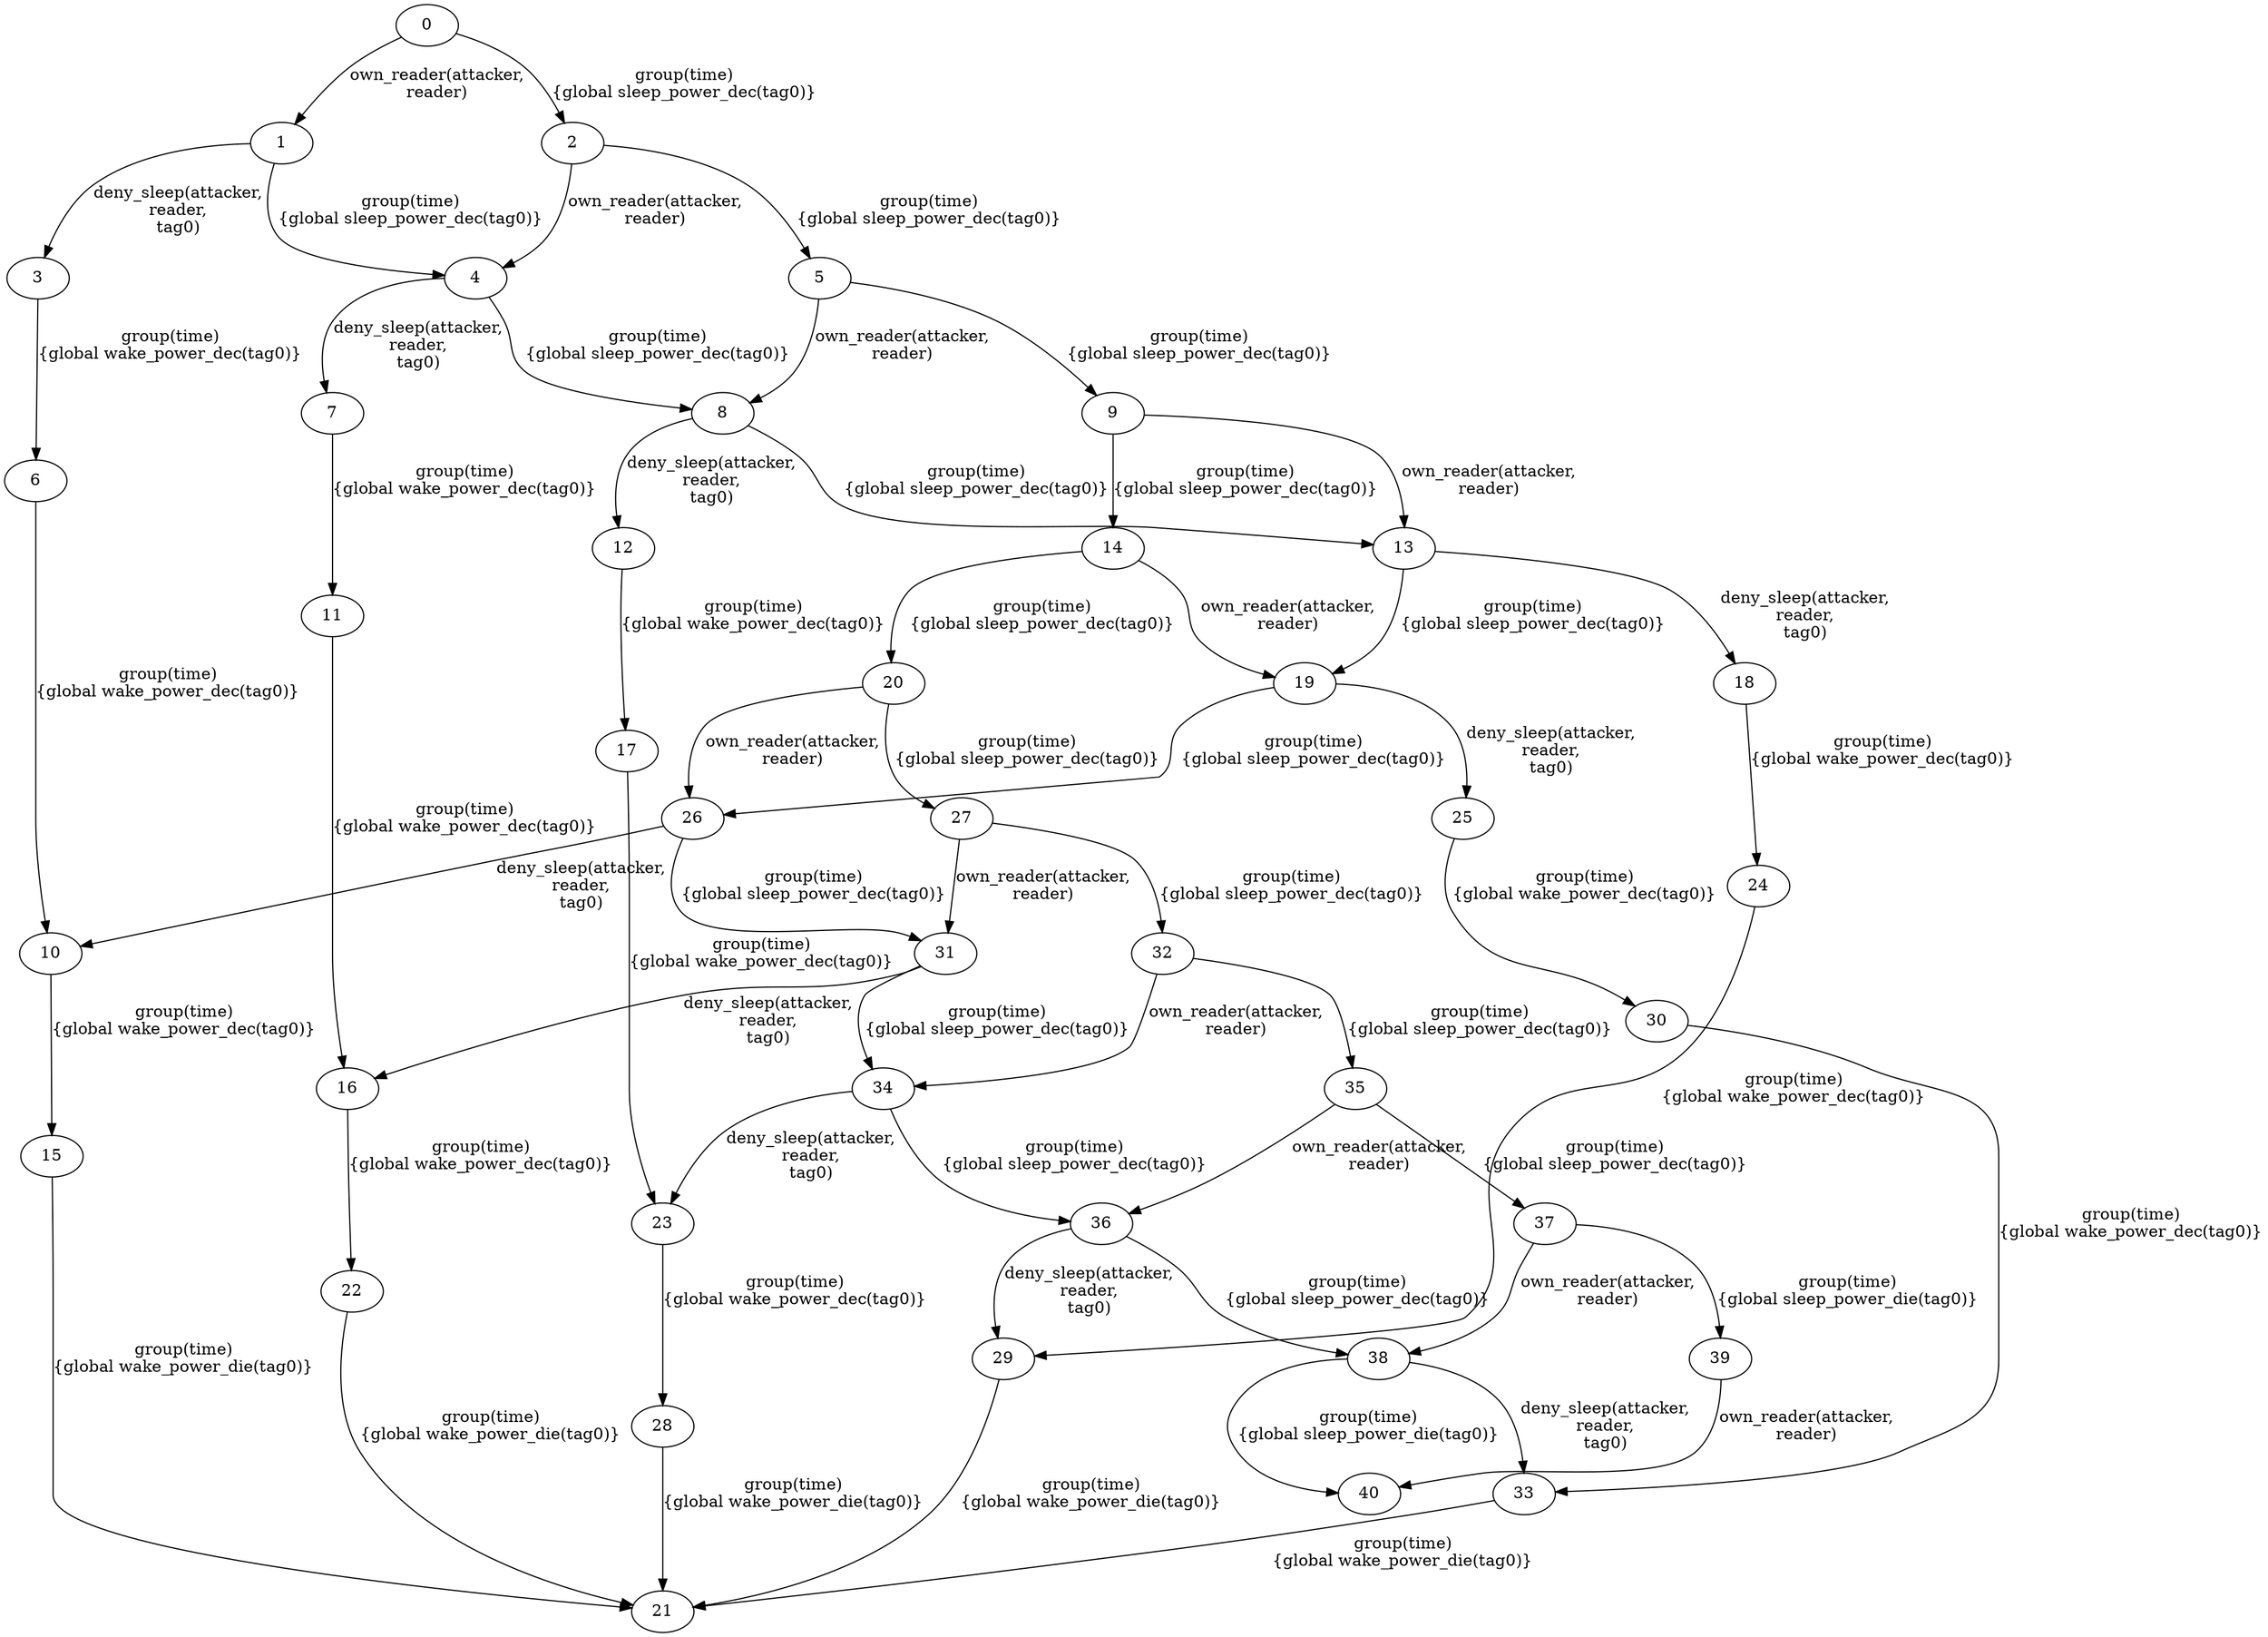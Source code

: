 digraph G {
"-1806382464" [state="(frozenset(['attacker', 'tag0', 'reader']), frozenset([('topology', 'attacker', 'reader', 'access_admin', True), ('quality', 'tag0', 'power', 80.0), ('quality', 'reader', 'status', 'up'), ('platform', 'tag0', 'h..Tag', ('h', '', 'Tag')), ('topology', 'reader', 'tag0', 'connected_rfid', True), ('quality', 'tag0', 'status', 'up'), ('topology', 'attacker', 'reader', 'connected_network', True), ('quality', 'tag0', 'mode', 'wake'), ('platform', 'reader', 'h..VulnerableReader', ('h', '', 'VulnerableReader'))]))", label=12];
879210547 [state="(frozenset(['attacker', 'tag0', 'reader']), frozenset([('quality', 'tag0', 'status', 'down'), ('quality', 'reader', 'status', 'up'), ('platform', 'tag0', 'h..Tag', ('h', '', 'Tag')), ('topology', 'reader', 'tag0', 'connected_rfid', True), ('topology', 'attacker', 'reader', 'connected_network', True), ('quality', 'tag0', 'power', 0.0), ('quality', 'tag0', 'mode', 'wake'), ('topology', 'attacker', 'reader', 'access_admin', True), ('platform', 'reader', 'h..VulnerableReader', ('h', '', 'VulnerableReader'))]))", label=21];
"-1583593854" [state="(frozenset(['attacker', 'tag0', 'reader']), frozenset([('topology', 'attacker', 'reader', 'access_admin', True), ('quality', 'reader', 'status', 'up'), ('platform', 'tag0', 'h..Tag', ('h', '', 'Tag')), ('topology', 'reader', 'tag0', 'connected_rfid', True), ('quality', 'tag0', 'status', 'up'), ('topology', 'attacker', 'reader', 'connected_network', True), ('quality', 'tag0', 'mode', 'wake'), ('platform', 'reader', 'h..VulnerableReader', ('h', '', 'VulnerableReader')), ('quality', 'tag0', 'power', 10.0)]))", label=33];
683756292 [state="(frozenset(['attacker', 'tag0', 'reader']), frozenset([('quality', 'tag0', 'power', 60.0), ('topology', 'attacker', 'reader', 'access_admin', True), ('quality', 'reader', 'status', 'up'), ('platform', 'tag0', 'h..Tag', ('h', '', 'Tag')), ('topology', 'reader', 'tag0', 'connected_rfid', True), ('quality', 'tag0', 'status', 'up'), ('topology', 'attacker', 'reader', 'connected_network', True), ('quality', 'tag0', 'mode', 'sleep'), ('platform', 'reader', 'h..VulnerableReader', ('h', '', 'VulnerableReader'))]))", label=19];
890857353 [state="(frozenset(['attacker', 'tag0', 'reader']), frozenset([('topology', 'attacker', 'reader', 'access_admin', True), ('quality', 'reader', 'status', 'up'), ('platform', 'tag0', 'h..Tag', ('h', '', 'Tag')), ('quality', 'tag0', 'power', 55.0), ('quality', 'tag0', 'status', 'up'), ('topology', 'reader', 'tag0', 'connected_rfid', True), ('topology', 'attacker', 'reader', 'connected_network', True), ('quality', 'tag0', 'mode', 'wake'), ('platform', 'reader', 'h..VulnerableReader', ('h', '', 'VulnerableReader'))]))", label=17];
737047050 [state="(frozenset(['attacker', 'tag0', 'reader']), frozenset([('topology', 'attacker', 'reader', 'access_admin', True), ('quality', 'reader', 'status', 'up'), ('platform', 'tag0', 'h..Tag', ('h', '', 'Tag')), ('topology', 'reader', 'tag0', 'connected_rfid', True), ('quality', 'tag0', 'status', 'up'), ('topology', 'attacker', 'reader', 'connected_network', True), ('quality', 'tag0', 'mode', 'sleep'), ('quality', 'tag0', 'power', 50.0), ('platform', 'reader', 'h..VulnerableReader', ('h', '', 'VulnerableReader'))]))", label=26];
"-1209004020" [state="(frozenset(['attacker', 'tag0', 'reader']), frozenset([('topology', 'attacker', 'reader', 'access_admin', True), ('quality', 'reader', 'status', 'up'), ('platform', 'tag0', 'h..Tag', ('h', '', 'Tag')), ('topology', 'reader', 'tag0', 'connected_rfid', True), ('quality', 'tag0', 'status', 'up'), ('topology', 'attacker', 'reader', 'connected_network', True), ('quality', 'tag0', 'mode', 'sleep'), ('quality', 'tag0', 'power', 100.0), ('platform', 'reader', 'h..VulnerableReader', ('h', '', 'VulnerableReader'))]))", label=1];
"-219311339" [state="(frozenset(['attacker', 'tag0', 'reader']), frozenset([('quality', 'reader', 'status', 'up'), ('platform', 'tag0', 'h..Tag', ('h', '', 'Tag')), ('topology', 'reader', 'tag0', 'connected_rfid', True), ('quality', 'tag0', 'status', 'up'), ('topology', 'attacker', 'reader', 'connected_network', True), ('quality', 'tag0', 'mode', 'sleep'), ('quality', 'tag0', 'power', 50.0), ('platform', 'reader', 'h..VulnerableReader', ('h', '', 'VulnerableReader'))]))", label=20];
1732217110 [state="(frozenset(['attacker', 'tag0', 'reader']), frozenset([('quality', 'tag0', 'power', 70.0), ('quality', 'reader', 'status', 'up'), ('platform', 'tag0', 'h..Tag', ('h', '', 'Tag')), ('topology', 'reader', 'tag0', 'connected_rfid', True), ('quality', 'tag0', 'status', 'up'), ('topology', 'attacker', 'reader', 'connected_network', True), ('quality', 'tag0', 'mode', 'wake'), ('topology', 'attacker', 'reader', 'access_admin', True), ('platform', 'reader', 'h..VulnerableReader', ('h', '', 'VulnerableReader'))]))", label=18];
"-2007320681" [state="(frozenset(['attacker', 'tag0', 'reader']), frozenset([('topology', 'attacker', 'reader', 'access_admin', True), ('quality', 'reader', 'status', 'up'), ('platform', 'tag0', 'h..Tag', ('h', '', 'Tag')), ('topology', 'reader', 'tag0', 'connected_rfid', True), ('quality', 'tag0', 'status', 'up'), ('quality', 'tag0', 'power', 5.0), ('topology', 'attacker', 'reader', 'connected_network', True), ('quality', 'tag0', 'mode', 'wake'), ('platform', 'reader', 'h..VulnerableReader', ('h', '', 'VulnerableReader'))]))", label=28];
358654852 [state="(frozenset(['attacker', 'tag0', 'reader']), frozenset([('quality', 'tag0', 'status', 'down'), ('quality', 'reader', 'status', 'up'), ('platform', 'tag0', 'h..Tag', ('h', '', 'Tag')), ('topology', 'reader', 'tag0', 'connected_rfid', True), ('topology', 'attacker', 'reader', 'connected_network', True), ('quality', 'tag0', 'power', 0.0), ('quality', 'tag0', 'mode', 'sleep'), ('platform', 'reader', 'h..VulnerableReader', ('h', '', 'VulnerableReader'))]))", label=39];
2097202459 [state="(frozenset(['attacker', 'tag0', 'reader']), frozenset([('quality', 'tag0', 'power', 20.0), ('platform', 'tag0', 'h..Tag', ('h', '', 'Tag')), ('topology', 'reader', 'tag0', 'connected_rfid', True), ('quality', 'tag0', 'status', 'up'), ('topology', 'attacker', 'reader', 'connected_network', True), ('quality', 'tag0', 'mode', 'sleep'), ('quality', 'reader', 'status', 'up'), ('platform', 'reader', 'h..VulnerableReader', ('h', '', 'VulnerableReader'))]))", label=35];
"-1513306340" [state="(frozenset(['attacker', 'tag0', 'reader']), frozenset([('topology', 'attacker', 'reader', 'access_admin', True), ('quality', 'reader', 'status', 'up'), ('platform', 'tag0', 'h..Tag', ('h', '', 'Tag')), ('topology', 'reader', 'tag0', 'connected_rfid', True), ('quality', 'tag0', 'status', 'up'), ('topology', 'attacker', 'reader', 'connected_network', True), ('quality', 'tag0', 'mode', 'sleep'), ('quality', 'tag0', 'power', 20.0), ('platform', 'reader', 'h..VulnerableReader', ('h', '', 'VulnerableReader'))]))", label=36];
839769373 [state="(frozenset(['attacker', 'tag0', 'reader']), frozenset([('topology', 'attacker', 'reader', 'access_admin', True), ('quality', 'reader', 'status', 'up'), ('platform', 'tag0', 'h..Tag', ('h', '', 'Tag')), ('topology', 'reader', 'tag0', 'connected_rfid', True), ('quality', 'tag0', 'status', 'up'), ('topology', 'attacker', 'reader', 'connected_network', True), ('platform', 'reader', 'h..VulnerableReader', ('h', '', 'VulnerableReader')), ('quality', 'tag0', 'mode', 'wake'), ('quality', 'tag0', 'power', 35.0)]))", label=30];
"-1012469217" [state="(frozenset(['attacker', 'tag0', 'reader']), frozenset([('topology', 'attacker', 'reader', 'access_admin', True), ('quality', 'tag0', 'power', 45.0), ('quality', 'reader', 'status', 'up'), ('platform', 'tag0', 'h..Tag', ('h', '', 'Tag')), ('topology', 'reader', 'tag0', 'connected_rfid', True), ('quality', 'tag0', 'status', 'up'), ('topology', 'attacker', 'reader', 'connected_network', True), ('quality', 'tag0', 'mode', 'wake'), ('platform', 'reader', 'h..VulnerableReader', ('h', '', 'VulnerableReader'))]))", label=24];
157463667 [state="(frozenset(['attacker', 'tag0', 'reader']), frozenset([('quality', 'tag0', 'status', 'down'), ('quality', 'reader', 'status', 'up'), ('platform', 'tag0', 'h..Tag', ('h', '', 'Tag')), ('topology', 'reader', 'tag0', 'connected_rfid', True), ('topology', 'attacker', 'reader', 'connected_network', True), ('quality', 'tag0', 'power', 0.0), ('quality', 'tag0', 'mode', 'sleep'), ('topology', 'attacker', 'reader', 'access_admin', True), ('platform', 'reader', 'h..VulnerableReader', ('h', '', 'VulnerableReader'))]))", label=40];
"-630009819" [state="(frozenset(['attacker', 'tag0', 'reader']), frozenset([('topology', 'attacker', 'reader', 'access_admin', True), ('quality', 'tag0', 'power', 75.0), ('quality', 'reader', 'status', 'up'), ('platform', 'tag0', 'h..Tag', ('h', '', 'Tag')), ('topology', 'reader', 'tag0', 'connected_rfid', True), ('quality', 'tag0', 'status', 'up'), ('topology', 'attacker', 'reader', 'connected_network', True), ('quality', 'tag0', 'mode', 'wake'), ('platform', 'reader', 'h..VulnerableReader', ('h', '', 'VulnerableReader'))]))", label=6];
1715260078 [state="(frozenset(['attacker', 'tag0', 'reader']), frozenset([('topology', 'attacker', 'reader', 'access_admin', True), ('quality', 'reader', 'status', 'up'), ('platform', 'tag0', 'h..Tag', ('h', '', 'Tag')), ('topology', 'reader', 'tag0', 'connected_rfid', True), ('quality', 'tag0', 'status', 'up'), ('topology', 'attacker', 'reader', 'connected_network', True), ('quality', 'tag0', 'power', 30.0), ('quality', 'tag0', 'mode', 'wake'), ('platform', 'reader', 'h..VulnerableReader', ('h', '', 'VulnerableReader'))]))", label=23];
621033905 [state="(frozenset(['attacker', 'tag0', 'reader']), frozenset([('quality', 'reader', 'status', 'up'), ('platform', 'tag0', 'h..Tag', ('h', '', 'Tag')), ('topology', 'reader', 'tag0', 'connected_rfid', True), ('quality', 'tag0', 'status', 'up'), ('topology', 'attacker', 'reader', 'connected_network', True), ('quality', 'tag0', 'power', 30.0), ('quality', 'tag0', 'mode', 'sleep'), ('platform', 'reader', 'h..VulnerableReader', ('h', '', 'VulnerableReader'))]))", label=32];
2139431602 [state="(frozenset(['attacker', 'tag0', 'reader']), frozenset([('topology', 'attacker', 'reader', 'access_admin', True), ('quality', 'reader', 'status', 'up'), ('platform', 'tag0', 'h..Tag', ('h', '', 'Tag')), ('topology', 'reader', 'tag0', 'connected_rfid', True), ('quality', 'tag0', 'status', 'up'), ('quality', 'tag0', 'power', 90.0), ('topology', 'attacker', 'reader', 'connected_network', True), ('quality', 'tag0', 'mode', 'sleep'), ('platform', 'reader', 'h..VulnerableReader', ('h', '', 'VulnerableReader'))]))", label=4];
2016669107 [state="(frozenset(['attacker', 'tag0', 'reader']), frozenset([('topology', 'attacker', 'reader', 'access_admin', True), ('quality', 'reader', 'status', 'up'), ('platform', 'tag0', 'h..Tag', ('h', '', 'Tag')), ('topology', 'reader', 'tag0', 'connected_rfid', True), ('quality', 'tag0', 'status', 'up'), ('topology', 'attacker', 'reader', 'connected_network', True), ('quality', 'tag0', 'power', 25.0), ('quality', 'tag0', 'mode', 'wake'), ('platform', 'reader', 'h..VulnerableReader', ('h', '', 'VulnerableReader'))]))", label=15];
1976737848 [state="(frozenset(['attacker', 'tag0', 'reader']), frozenset([('topology', 'attacker', 'reader', 'access_admin', True), ('quality', 'reader', 'status', 'up'), ('platform', 'tag0', 'h..Tag', ('h', '', 'Tag')), ('quality', 'tag0', 'power', 40.0), ('quality', 'tag0', 'status', 'up'), ('topology', 'reader', 'tag0', 'connected_rfid', True), ('topology', 'attacker', 'reader', 'connected_network', True), ('quality', 'tag0', 'mode', 'wake'), ('platform', 'reader', 'h..VulnerableReader', ('h', '', 'VulnerableReader'))]))", label=16];
"-1992133185" [state="(frozenset(['attacker', 'tag0', 'reader']), frozenset([('quality', 'reader', 'status', 'up'), ('platform', 'tag0', 'h..Tag', ('h', '', 'Tag')), ('quality', 'tag0', 'power', 40.0), ('quality', 'tag0', 'status', 'up'), ('topology', 'reader', 'tag0', 'connected_rfid', True), ('topology', 'attacker', 'reader', 'connected_network', True), ('quality', 'tag0', 'mode', 'sleep'), ('platform', 'reader', 'h..VulnerableReader', ('h', '', 'VulnerableReader'))]))", label=27];
572264256 [state="(frozenset(['attacker', 'tag0', 'reader']), frozenset([('topology', 'attacker', 'reader', 'access_admin', True), ('quality', 'tag0', 'power', 80.0), ('quality', 'reader', 'status', 'up'), ('platform', 'tag0', 'h..Tag', ('h', '', 'Tag')), ('topology', 'reader', 'tag0', 'connected_rfid', True), ('quality', 'tag0', 'status', 'up'), ('topology', 'attacker', 'reader', 'connected_network', True), ('quality', 'tag0', 'mode', 'sleep'), ('platform', 'reader', 'h..VulnerableReader', ('h', '', 'VulnerableReader'))]))", label=8];
1381881282 [state="(frozenset(['attacker', 'tag0', 'reader']), frozenset([('topology', 'attacker', 'reader', 'access_admin', True), ('quality', 'reader', 'status', 'up'), ('platform', 'tag0', 'h..Tag', ('h', '', 'Tag')), ('topology', 'reader', 'tag0', 'connected_rfid', True), ('quality', 'tag0', 'status', 'up'), ('topology', 'attacker', 'reader', 'connected_network', True), ('quality', 'tag0', 'mode', 'sleep'), ('platform', 'reader', 'h..VulnerableReader', ('h', '', 'VulnerableReader')), ('quality', 'tag0', 'power', 10.0)]))", label=38];
1761415748 [state="(frozenset(['attacker', 'tag0', 'reader']), frozenset([('quality', 'tag0', 'power', 60.0), ('topology', 'attacker', 'reader', 'access_admin', True), ('quality', 'reader', 'status', 'up'), ('platform', 'tag0', 'h..Tag', ('h', '', 'Tag')), ('topology', 'reader', 'tag0', 'connected_rfid', True), ('quality', 'tag0', 'status', 'up'), ('topology', 'attacker', 'reader', 'connected_network', True), ('quality', 'tag0', 'mode', 'wake'), ('platform', 'reader', 'h..VulnerableReader', ('h', '', 'VulnerableReader'))]))", label=25];
74121673 [state="(frozenset(['attacker', 'tag0', 'reader']), frozenset([('platform', 'tag0', 'h..Tag', ('h', '', 'Tag')), ('quality', 'reader', 'status', 'up'), ('quality', 'tag0', 'power', 70.0), ('topology', 'reader', 'tag0', 'connected_rfid', True), ('quality', 'tag0', 'status', 'up'), ('topology', 'attacker', 'reader', 'connected_network', True), ('quality', 'tag0', 'mode', 'sleep'), ('platform', 'reader', 'h..VulnerableReader', ('h', '', 'VulnerableReader'))]))", label=9];
"-1063580086" [state="(frozenset(['attacker', 'tag0', 'reader']), frozenset([('topology', 'attacker', 'reader', 'access_admin', True), ('quality', 'reader', 'status', 'up'), ('platform', 'tag0', 'h..Tag', ('h', '', 'Tag')), ('topology', 'reader', 'tag0', 'connected_rfid', True), ('quality', 'tag0', 'status', 'up'), ('topology', 'attacker', 'reader', 'connected_network', True), ('quality', 'tag0', 'mode', 'wake'), ('quality', 'tag0', 'power', 50.0), ('platform', 'reader', 'h..VulnerableReader', ('h', '', 'VulnerableReader'))]))", label=10];
"-812274484" [state="(frozenset(['attacker', 'tag0', 'reader']), frozenset([('topology', 'attacker', 'reader', 'access_admin', True), ('quality', 'reader', 'status', 'up'), ('platform', 'tag0', 'h..Tag', ('h', '', 'Tag')), ('topology', 'reader', 'tag0', 'connected_rfid', True), ('quality', 'tag0', 'status', 'up'), ('topology', 'attacker', 'reader', 'connected_network', True), ('quality', 'tag0', 'mode', 'wake'), ('quality', 'tag0', 'power', 100.0), ('platform', 'reader', 'h..VulnerableReader', ('h', '', 'VulnerableReader'))]))", label=3];
"-59873962" [state="(frozenset(['attacker', 'tag0', 'reader']), frozenset([('quality', 'tag0', 'power', 70.0), ('quality', 'reader', 'status', 'up'), ('platform', 'tag0', 'h..Tag', ('h', '', 'Tag')), ('topology', 'reader', 'tag0', 'connected_rfid', True), ('quality', 'tag0', 'status', 'up'), ('topology', 'attacker', 'reader', 'connected_network', True), ('quality', 'tag0', 'mode', 'sleep'), ('topology', 'attacker', 'reader', 'access_admin', True), ('platform', 'reader', 'h..VulnerableReader', ('h', '', 'VulnerableReader'))]))", label=13];
"-509309605" [state="(frozenset(['attacker', 'tag0', 'reader']), frozenset([('topology', 'attacker', 'reader', 'access_admin', True), ('quality', 'reader', 'status', 'up'), ('platform', 'tag0', 'h..Tag', ('h', '', 'Tag')), ('quality', 'tag0', 'power', 65.0), ('topology', 'reader', 'tag0', 'connected_rfid', True), ('quality', 'tag0', 'status', 'up'), ('topology', 'attacker', 'reader', 'connected_network', True), ('quality', 'tag0', 'mode', 'wake'), ('platform', 'reader', 'h..VulnerableReader', ('h', '', 'VulnerableReader'))]))", label=11];
851457756 [state="(frozenset(['attacker', 'tag0', 'reader']), frozenset([('topology', 'attacker', 'reader', 'access_admin', True), ('quality', 'reader', 'status', 'up'), ('platform', 'tag0', 'h..Tag', ('h', '', 'Tag')), ('topology', 'reader', 'tag0', 'connected_rfid', True), ('quality', 'tag0', 'status', 'up'), ('topology', 'attacker', 'reader', 'connected_network', True), ('quality', 'tag0', 'mode', 'wake'), ('quality', 'tag0', 'power', 20.0), ('platform', 'reader', 'h..VulnerableReader', ('h', '', 'VulnerableReader'))]))", label=29];
"-1608548515" [state="(frozenset(['attacker', 'tag0', 'reader']), frozenset([('quality', 'reader', 'status', 'up'), ('platform', 'tag0', 'h..Tag', ('h', '', 'Tag')), ('topology', 'reader', 'tag0', 'connected_rfid', True), ('quality', 'tag0', 'status', 'up'), ('topology', 'attacker', 'reader', 'connected_network', True), ('quality', 'tag0', 'mode', 'sleep'), ('platform', 'reader', 'h..VulnerableReader', ('h', '', 'VulnerableReader')), ('quality', 'tag0', 'power', 10.0)]))", label=37];
"-388973215" [state="(frozenset(['attacker', 'tag0', 'reader']), frozenset([('topology', 'attacker', 'reader', 'access_admin', True), ('quality', 'reader', 'status', 'up'), ('platform', 'tag0', 'h..Tag', ('h', '', 'Tag')), ('topology', 'reader', 'tag0', 'connected_rfid', True), ('quality', 'tag0', 'status', 'up'), ('topology', 'attacker', 'reader', 'connected_network', True), ('quality', 'tag0', 'mode', 'wake'), ('quality', 'tag0', 'power', 15.0), ('platform', 'reader', 'h..VulnerableReader', ('h', '', 'VulnerableReader'))]))", label=22];
1652839651 [state="(frozenset(['attacker', 'tag0', 'reader']), frozenset([('quality', 'reader', 'status', 'up'), ('platform', 'tag0', 'h..Tag', ('h', '', 'Tag')), ('quality', 'tag0', 'status', 'up'), ('quality', 'tag0', 'mode', 'sleep'), ('quality', 'tag0', 'power', 100.0), ('topology', 'reader', 'tag0', 'connected_rfid'), ('platform', 'reader', 'h..VulnerableReader', ('h', '', 'VulnerableReader')), ('topology', 'attacker', 'reader', 'connected_network')]))", label=0];
"-2107861395" [state="(frozenset(['attacker', 'tag0', 'reader']), frozenset([('quality', 'reader', 'status', 'up'), ('platform', 'tag0', 'h..Tag', ('h', '', 'Tag')), ('topology', 'reader', 'tag0', 'connected_rfid', True), ('quality', 'tag0', 'status', 'up'), ('quality', 'tag0', 'power', 90.0), ('topology', 'attacker', 'reader', 'connected_network', True), ('quality', 'tag0', 'mode', 'sleep'), ('platform', 'reader', 'h..VulnerableReader', ('h', '', 'VulnerableReader'))]))", label=2];
92552046 [state="(frozenset(['attacker', 'tag0', 'reader']), frozenset([('topology', 'attacker', 'reader', 'access_admin', True), ('quality', 'reader', 'status', 'up'), ('platform', 'tag0', 'h..Tag', ('h', '', 'Tag')), ('topology', 'reader', 'tag0', 'connected_rfid', True), ('quality', 'tag0', 'status', 'up'), ('topology', 'attacker', 'reader', 'connected_network', True), ('quality', 'tag0', 'power', 30.0), ('quality', 'tag0', 'mode', 'sleep'), ('platform', 'reader', 'h..VulnerableReader', ('h', '', 'VulnerableReader'))]))", label=34];
"-1224935822" [state="(frozenset(['attacker', 'tag0', 'reader']), frozenset([('topology', 'attacker', 'reader', 'access_admin', True), ('quality', 'reader', 'status', 'up'), ('platform', 'tag0', 'h..Tag', ('h', '', 'Tag')), ('topology', 'reader', 'tag0', 'connected_rfid', True), ('quality', 'tag0', 'status', 'up'), ('quality', 'tag0', 'power', 90.0), ('topology', 'attacker', 'reader', 'connected_network', True), ('quality', 'tag0', 'mode', 'wake'), ('platform', 'reader', 'h..VulnerableReader', ('h', '', 'VulnerableReader'))]))", label=7];
187615475 [state="(frozenset(['attacker', 'tag0', 'reader']), frozenset([('quality', 'tag0', 'power', 60.0), ('quality', 'reader', 'status', 'up'), ('platform', 'tag0', 'h..Tag', ('h', '', 'Tag')), ('topology', 'reader', 'tag0', 'connected_rfid', True), ('quality', 'tag0', 'status', 'up'), ('topology', 'attacker', 'reader', 'connected_network', True), ('quality', 'tag0', 'mode', 'sleep'), ('platform', 'reader', 'h..VulnerableReader', ('h', '', 'VulnerableReader'))]))", label=14];
566255863 [state="(frozenset(['attacker', 'tag0', 'reader']), frozenset([('quality', 'tag0', 'power', 80.0), ('quality', 'reader', 'status', 'up'), ('platform', 'tag0', 'h..Tag', ('h', '', 'Tag')), ('topology', 'reader', 'tag0', 'connected_rfid', True), ('quality', 'tag0', 'status', 'up'), ('topology', 'attacker', 'reader', 'connected_network', True), ('quality', 'tag0', 'mode', 'sleep'), ('platform', 'reader', 'h..VulnerableReader', ('h', '', 'VulnerableReader'))]))", label=5];
"-1987217288" [state="(frozenset(['attacker', 'tag0', 'reader']), frozenset([('topology', 'attacker', 'reader', 'access_admin', True), ('quality', 'reader', 'status', 'up'), ('platform', 'tag0', 'h..Tag', ('h', '', 'Tag')), ('quality', 'tag0', 'power', 40.0), ('quality', 'tag0', 'status', 'up'), ('topology', 'reader', 'tag0', 'connected_rfid', True), ('topology', 'attacker', 'reader', 'connected_network', True), ('quality', 'tag0', 'mode', 'sleep'), ('platform', 'reader', 'h..VulnerableReader', ('h', '', 'VulnerableReader'))]))", label=31];
"-1806382464" -> 890857353  [key=0, label="group(time)\n{global wake_power_dec(tag0)}"];
"-1583593854" -> 879210547  [key=0, label="group(time)\n{global wake_power_die(tag0)}"];
683756292 -> 737047050  [key=0, label="group(time)\n{global sleep_power_dec(tag0)}"];
683756292 -> 1761415748  [key=0, label="deny_sleep(attacker,\nreader,\ntag0)"];
890857353 -> 1715260078  [key=0, label="group(time)\n{global wake_power_dec(tag0)}"];
737047050 -> "-1987217288"  [key=0, label="group(time)\n{global sleep_power_dec(tag0)}"];
737047050 -> "-1063580086"  [key=0, label="deny_sleep(attacker,\nreader,\ntag0)"];
"-1209004020" -> 2139431602  [key=0, label="group(time)\n{global sleep_power_dec(tag0)}"];
"-1209004020" -> "-812274484"  [key=0, label="deny_sleep(attacker,\nreader,\ntag0)"];
"-219311339" -> 737047050  [key=0, label="own_reader(attacker,\nreader)"];
"-219311339" -> "-1992133185"  [key=0, label="group(time)\n{global sleep_power_dec(tag0)}"];
1732217110 -> "-1012469217"  [key=0, label="group(time)\n{global wake_power_dec(tag0)}"];
"-2007320681" -> 879210547  [key=0, label="group(time)\n{global wake_power_die(tag0)}"];
358654852 -> 157463667  [key=0, label="own_reader(attacker,\nreader)"];
2097202459 -> "-1513306340"  [key=0, label="own_reader(attacker,\nreader)"];
2097202459 -> "-1608548515"  [key=0, label="group(time)\n{global sleep_power_dec(tag0)}"];
"-1513306340" -> 1381881282  [key=0, label="group(time)\n{global sleep_power_dec(tag0)}"];
"-1513306340" -> 851457756  [key=0, label="deny_sleep(attacker,\nreader,\ntag0)"];
839769373 -> "-1583593854"  [key=0, label="group(time)\n{global wake_power_dec(tag0)}"];
"-1012469217" -> 851457756  [key=0, label="group(time)\n{global wake_power_dec(tag0)}"];
"-630009819" -> "-1063580086"  [key=0, label="group(time)\n{global wake_power_dec(tag0)}"];
1715260078 -> "-2007320681"  [key=0, label="group(time)\n{global wake_power_dec(tag0)}"];
621033905 -> 2097202459  [key=0, label="group(time)\n{global sleep_power_dec(tag0)}"];
621033905 -> 92552046  [key=0, label="own_reader(attacker,\nreader)"];
2139431602 -> 572264256  [key=0, label="group(time)\n{global sleep_power_dec(tag0)}"];
2139431602 -> "-1224935822"  [key=0, label="deny_sleep(attacker,\nreader,\ntag0)"];
2016669107 -> 879210547  [key=0, label="group(time)\n{global wake_power_die(tag0)}"];
1976737848 -> "-388973215"  [key=0, label="group(time)\n{global wake_power_dec(tag0)}"];
"-1992133185" -> "-1987217288"  [key=0, label="own_reader(attacker,\nreader)"];
"-1992133185" -> 621033905  [key=0, label="group(time)\n{global sleep_power_dec(tag0)}"];
572264256 -> "-1806382464"  [key=0, label="deny_sleep(attacker,\nreader,\ntag0)"];
572264256 -> "-59873962"  [key=0, label="group(time)\n{global sleep_power_dec(tag0)}"];
1381881282 -> "-1583593854"  [key=0, label="deny_sleep(attacker,\nreader,\ntag0)"];
1381881282 -> 157463667  [key=0, label="group(time)\n{global sleep_power_die(tag0)}"];
1761415748 -> 839769373  [key=0, label="group(time)\n{global wake_power_dec(tag0)}"];
74121673 -> 187615475  [key=0, label="group(time)\n{global sleep_power_dec(tag0)}"];
74121673 -> "-59873962"  [key=0, label="own_reader(attacker,\nreader)"];
"-1063580086" -> 2016669107  [key=0, label="group(time)\n{global wake_power_dec(tag0)}"];
"-812274484" -> "-630009819"  [key=0, label="group(time)\n{global wake_power_dec(tag0)}"];
"-59873962" -> 683756292  [key=0, label="group(time)\n{global sleep_power_dec(tag0)}"];
"-59873962" -> 1732217110  [key=0, label="deny_sleep(attacker,\nreader,\ntag0)"];
"-509309605" -> 1976737848  [key=0, label="group(time)\n{global wake_power_dec(tag0)}"];
851457756 -> 879210547  [key=0, label="group(time)\n{global wake_power_die(tag0)}"];
"-1608548515" -> 1381881282  [key=0, label="own_reader(attacker,\nreader)"];
"-1608548515" -> 358654852  [key=0, label="group(time)\n{global sleep_power_die(tag0)}"];
"-388973215" -> 879210547  [key=0, label="group(time)\n{global wake_power_die(tag0)}"];
1652839651 -> "-1209004020"  [key=0, label="own_reader(attacker,\nreader)"];
1652839651 -> "-2107861395"  [key=0, label="group(time)\n{global sleep_power_dec(tag0)}"];
"-2107861395" -> 2139431602  [key=0, label="own_reader(attacker,\nreader)"];
"-2107861395" -> 566255863  [key=0, label="group(time)\n{global sleep_power_dec(tag0)}"];
92552046 -> "-1513306340"  [key=0, label="group(time)\n{global sleep_power_dec(tag0)}"];
92552046 -> 1715260078  [key=0, label="deny_sleep(attacker,\nreader,\ntag0)"];
"-1224935822" -> "-509309605"  [key=0, label="group(time)\n{global wake_power_dec(tag0)}"];
187615475 -> 683756292  [key=0, label="own_reader(attacker,\nreader)"];
187615475 -> "-219311339"  [key=0, label="group(time)\n{global sleep_power_dec(tag0)}"];
566255863 -> 572264256  [key=0, label="own_reader(attacker,\nreader)"];
566255863 -> 74121673  [key=0, label="group(time)\n{global sleep_power_dec(tag0)}"];
"-1987217288" -> 1976737848  [key=0, label="deny_sleep(attacker,\nreader,\ntag0)"];
"-1987217288" -> 92552046  [key=0, label="group(time)\n{global sleep_power_dec(tag0)}"];
}
